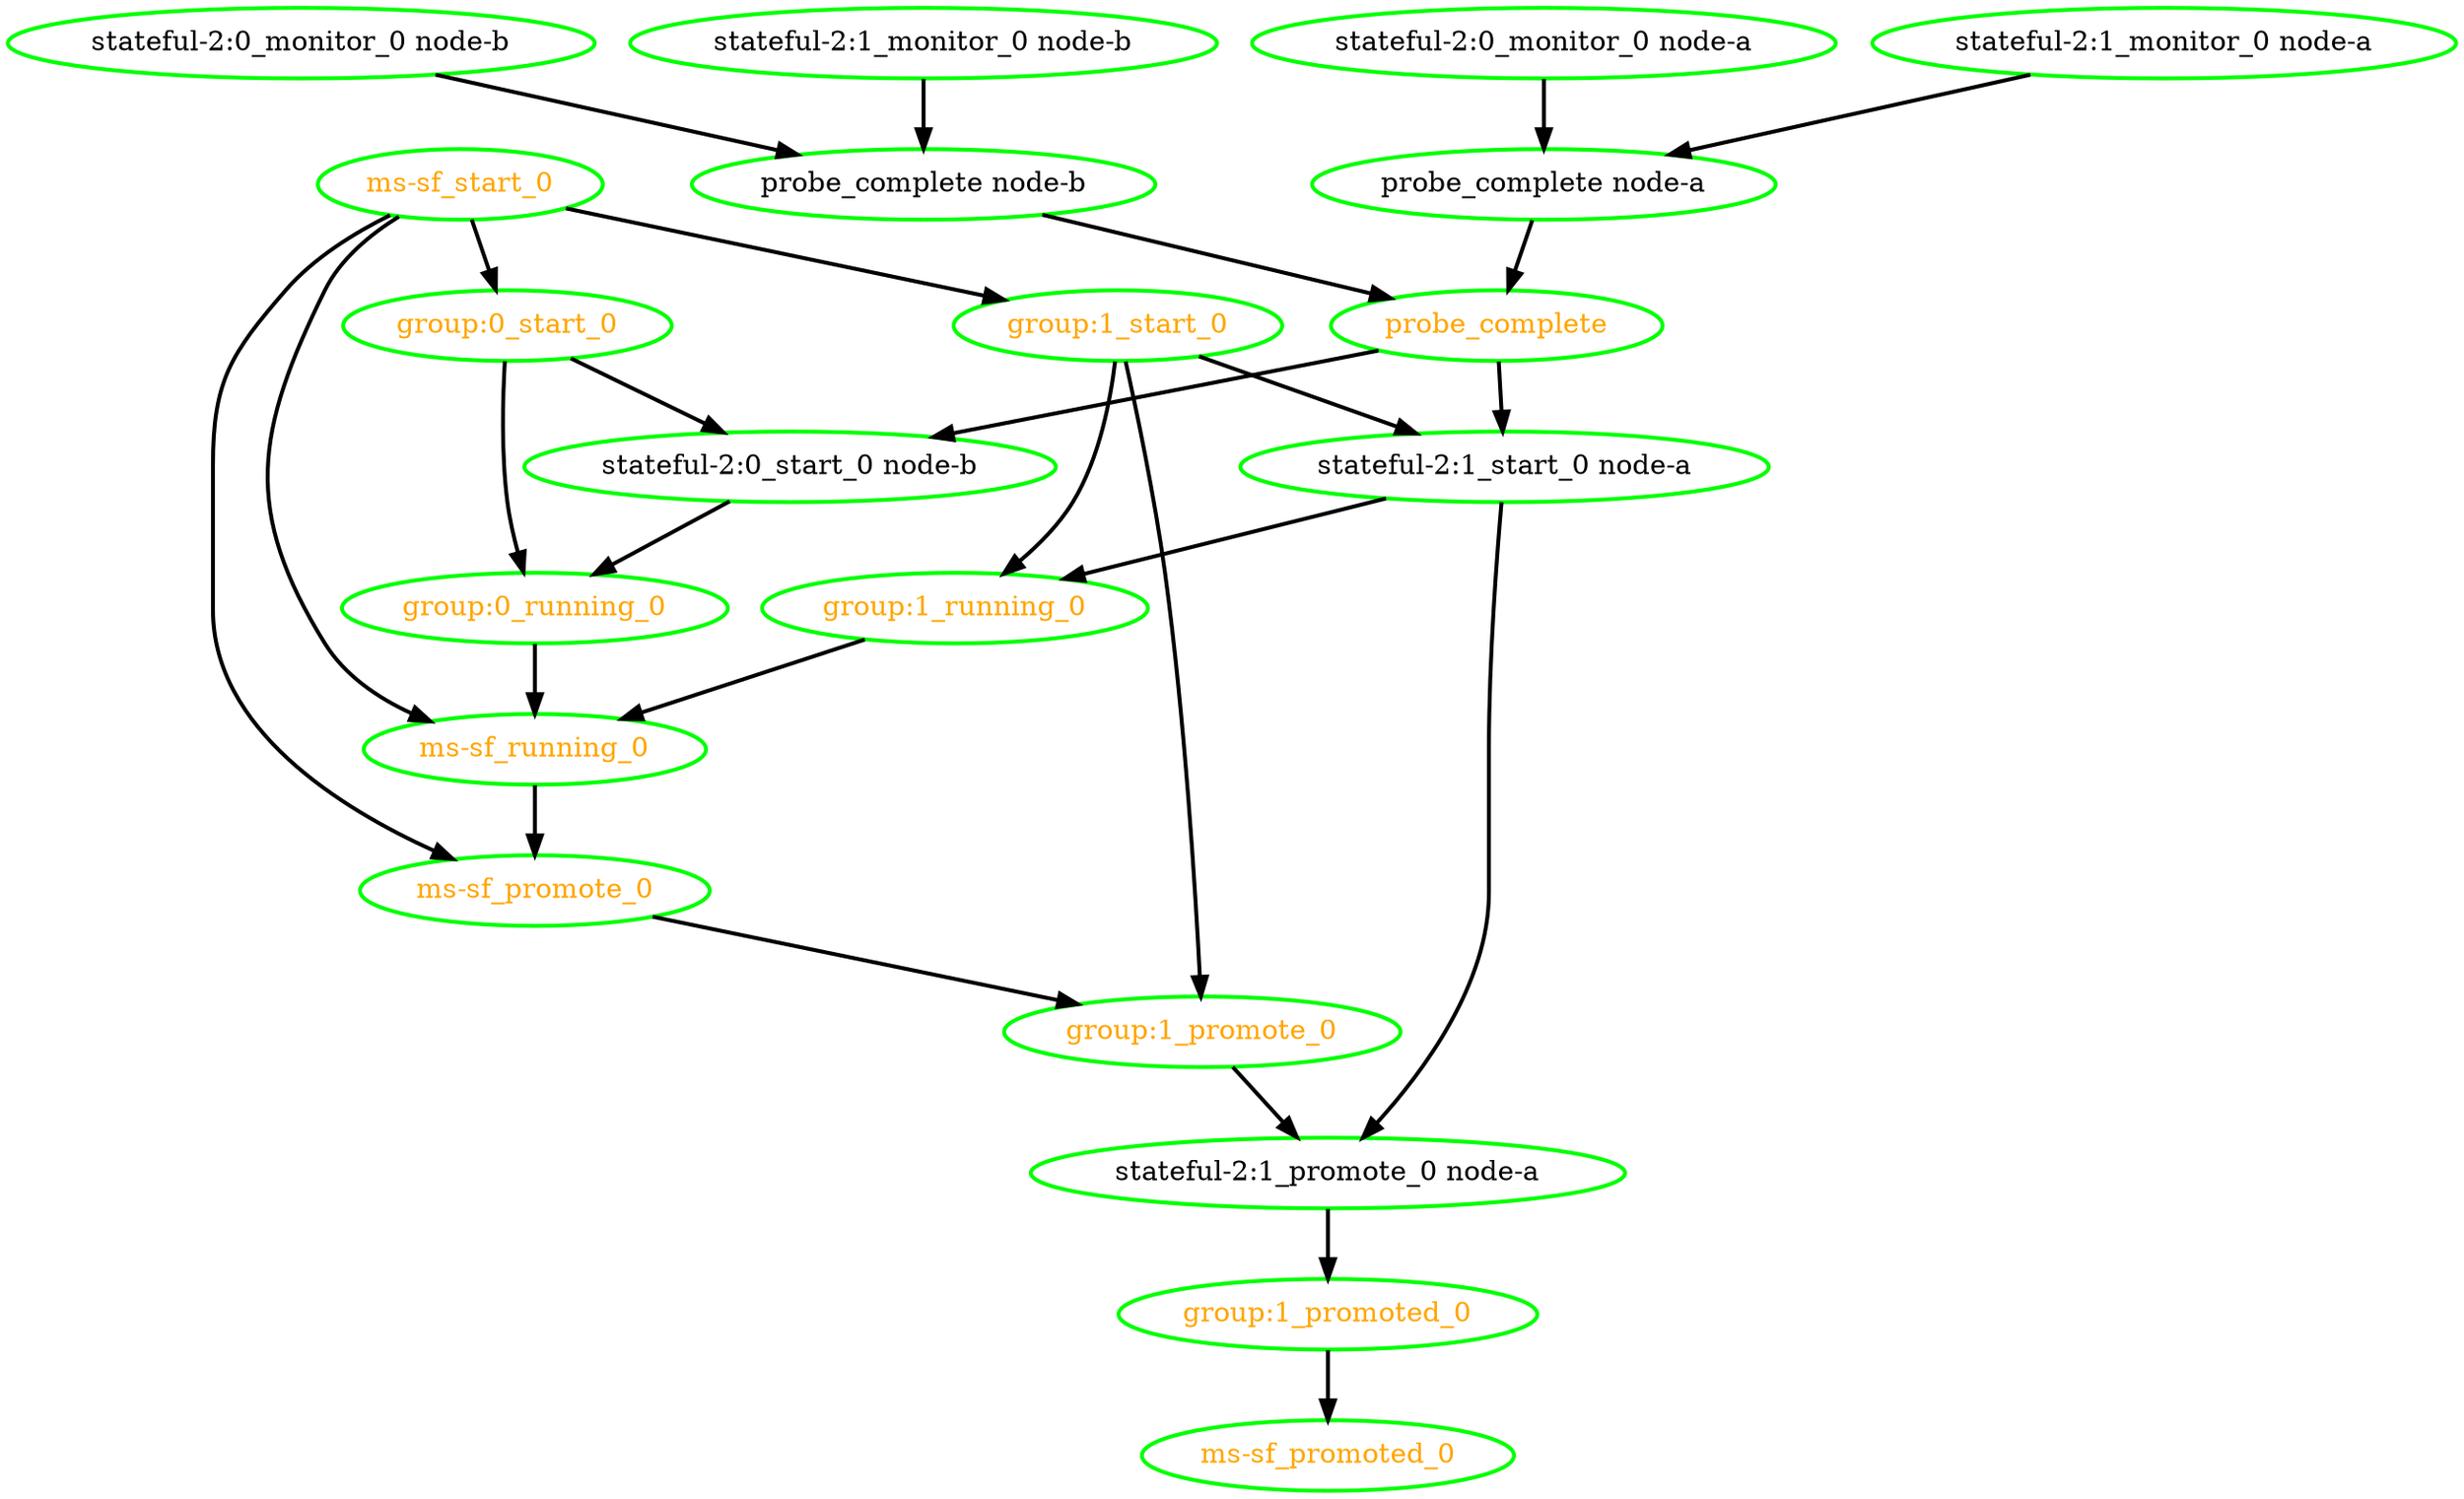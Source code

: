 digraph "g" {
"group:0_running_0" -> "ms-sf_running_0" [ style = bold]
"group:0_running_0" [ style=bold color="green" fontcolor="orange"  ]
"group:0_start_0" -> "group:0_running_0" [ style = bold]
"group:0_start_0" -> "stateful-2:0_start_0 node-b" [ style = bold]
"group:0_start_0" [ style=bold color="green" fontcolor="orange"  ]
"group:1_promote_0" -> "stateful-2:1_promote_0 node-a" [ style = bold]
"group:1_promote_0" [ style=bold color="green" fontcolor="orange"  ]
"group:1_promoted_0" -> "ms-sf_promoted_0" [ style = bold]
"group:1_promoted_0" [ style=bold color="green" fontcolor="orange"  ]
"group:1_running_0" -> "ms-sf_running_0" [ style = bold]
"group:1_running_0" [ style=bold color="green" fontcolor="orange"  ]
"group:1_start_0" -> "group:1_promote_0" [ style = bold]
"group:1_start_0" -> "group:1_running_0" [ style = bold]
"group:1_start_0" -> "stateful-2:1_start_0 node-a" [ style = bold]
"group:1_start_0" [ style=bold color="green" fontcolor="orange"  ]
"ms-sf_promote_0" -> "group:1_promote_0" [ style = bold]
"ms-sf_promote_0" [ style=bold color="green" fontcolor="orange"  ]
"ms-sf_promoted_0" [ style=bold color="green" fontcolor="orange"  ]
"ms-sf_running_0" -> "ms-sf_promote_0" [ style = bold]
"ms-sf_running_0" [ style=bold color="green" fontcolor="orange"  ]
"ms-sf_start_0" -> "group:0_start_0" [ style = bold]
"ms-sf_start_0" -> "group:1_start_0" [ style = bold]
"ms-sf_start_0" -> "ms-sf_promote_0" [ style = bold]
"ms-sf_start_0" -> "ms-sf_running_0" [ style = bold]
"ms-sf_start_0" [ style=bold color="green" fontcolor="orange"  ]
"probe_complete node-a" -> "probe_complete" [ style = bold]
"probe_complete node-a" [ style=bold color="green" fontcolor="black"  ]
"probe_complete node-b" -> "probe_complete" [ style = bold]
"probe_complete node-b" [ style=bold color="green" fontcolor="black"  ]
"probe_complete" -> "stateful-2:0_start_0 node-b" [ style = bold]
"probe_complete" -> "stateful-2:1_start_0 node-a" [ style = bold]
"probe_complete" [ style=bold color="green" fontcolor="orange"  ]
"stateful-2:0_monitor_0 node-a" -> "probe_complete node-a" [ style = bold]
"stateful-2:0_monitor_0 node-a" [ style=bold color="green" fontcolor="black"  ]
"stateful-2:0_monitor_0 node-b" -> "probe_complete node-b" [ style = bold]
"stateful-2:0_monitor_0 node-b" [ style=bold color="green" fontcolor="black"  ]
"stateful-2:0_start_0 node-b" -> "group:0_running_0" [ style = bold]
"stateful-2:0_start_0 node-b" [ style=bold color="green" fontcolor="black"  ]
"stateful-2:1_monitor_0 node-a" -> "probe_complete node-a" [ style = bold]
"stateful-2:1_monitor_0 node-a" [ style=bold color="green" fontcolor="black"  ]
"stateful-2:1_monitor_0 node-b" -> "probe_complete node-b" [ style = bold]
"stateful-2:1_monitor_0 node-b" [ style=bold color="green" fontcolor="black"  ]
"stateful-2:1_promote_0 node-a" -> "group:1_promoted_0" [ style = bold]
"stateful-2:1_promote_0 node-a" [ style=bold color="green" fontcolor="black"  ]
"stateful-2:1_start_0 node-a" -> "group:1_running_0" [ style = bold]
"stateful-2:1_start_0 node-a" -> "stateful-2:1_promote_0 node-a" [ style = bold]
"stateful-2:1_start_0 node-a" [ style=bold color="green" fontcolor="black"  ]
}

